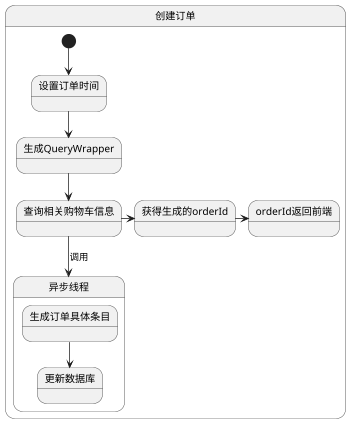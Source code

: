 @startuml
'https://plantuml.com/state-diagram

scale 350 width

state 创建订单 {
  [*] --> 设置订单时间
 设置订单时间 --> 生成QueryWrapper
  生成QueryWrapper --> 查询相关购物车信息
  查询相关购物车信息-->异步线程: 调用
  查询相关购物车信息->获得生成的orderId
  获得生成的orderId->orderId返回前端
}

state 异步线程 {
  生成订单具体条目-->更新数据库
}
@enduml